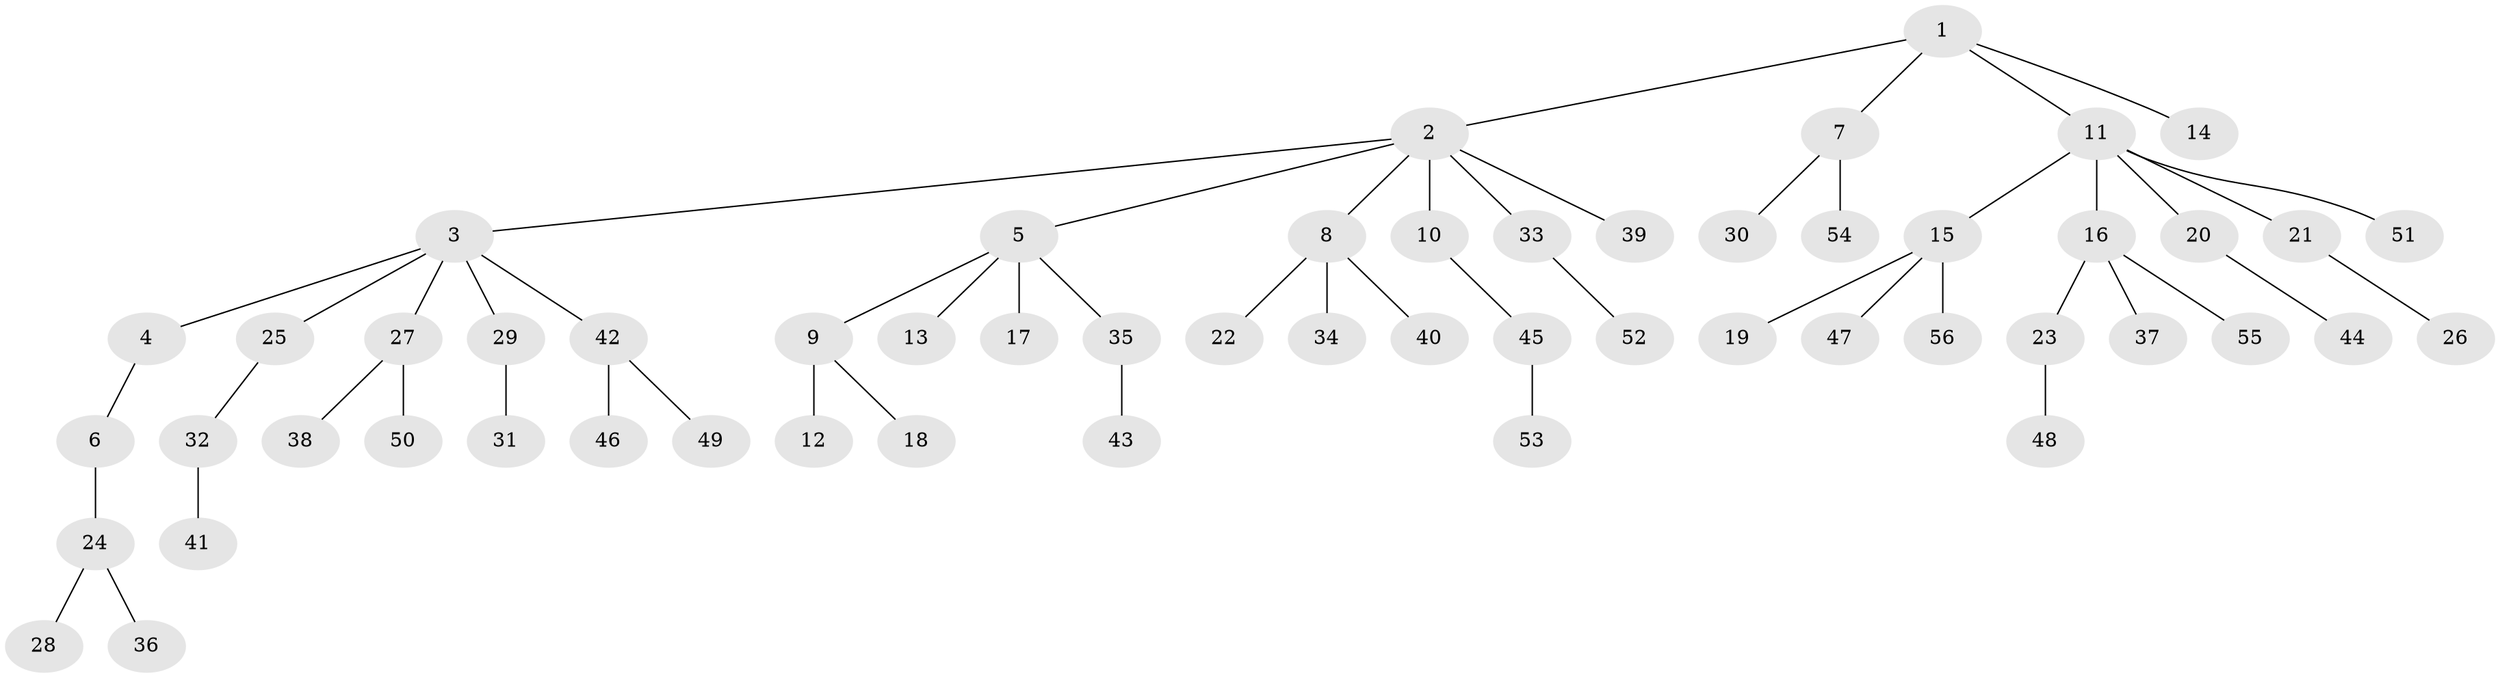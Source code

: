 // Generated by graph-tools (version 1.1) at 2025/53/03/09/25 04:53:32]
// undirected, 56 vertices, 55 edges
graph export_dot {
graph [start="1"]
  node [color=gray90,style=filled];
  1;
  2;
  3;
  4;
  5;
  6;
  7;
  8;
  9;
  10;
  11;
  12;
  13;
  14;
  15;
  16;
  17;
  18;
  19;
  20;
  21;
  22;
  23;
  24;
  25;
  26;
  27;
  28;
  29;
  30;
  31;
  32;
  33;
  34;
  35;
  36;
  37;
  38;
  39;
  40;
  41;
  42;
  43;
  44;
  45;
  46;
  47;
  48;
  49;
  50;
  51;
  52;
  53;
  54;
  55;
  56;
  1 -- 2;
  1 -- 7;
  1 -- 11;
  1 -- 14;
  2 -- 3;
  2 -- 5;
  2 -- 8;
  2 -- 10;
  2 -- 33;
  2 -- 39;
  3 -- 4;
  3 -- 25;
  3 -- 27;
  3 -- 29;
  3 -- 42;
  4 -- 6;
  5 -- 9;
  5 -- 13;
  5 -- 17;
  5 -- 35;
  6 -- 24;
  7 -- 30;
  7 -- 54;
  8 -- 22;
  8 -- 34;
  8 -- 40;
  9 -- 12;
  9 -- 18;
  10 -- 45;
  11 -- 15;
  11 -- 16;
  11 -- 20;
  11 -- 21;
  11 -- 51;
  15 -- 19;
  15 -- 47;
  15 -- 56;
  16 -- 23;
  16 -- 37;
  16 -- 55;
  20 -- 44;
  21 -- 26;
  23 -- 48;
  24 -- 28;
  24 -- 36;
  25 -- 32;
  27 -- 38;
  27 -- 50;
  29 -- 31;
  32 -- 41;
  33 -- 52;
  35 -- 43;
  42 -- 46;
  42 -- 49;
  45 -- 53;
}
